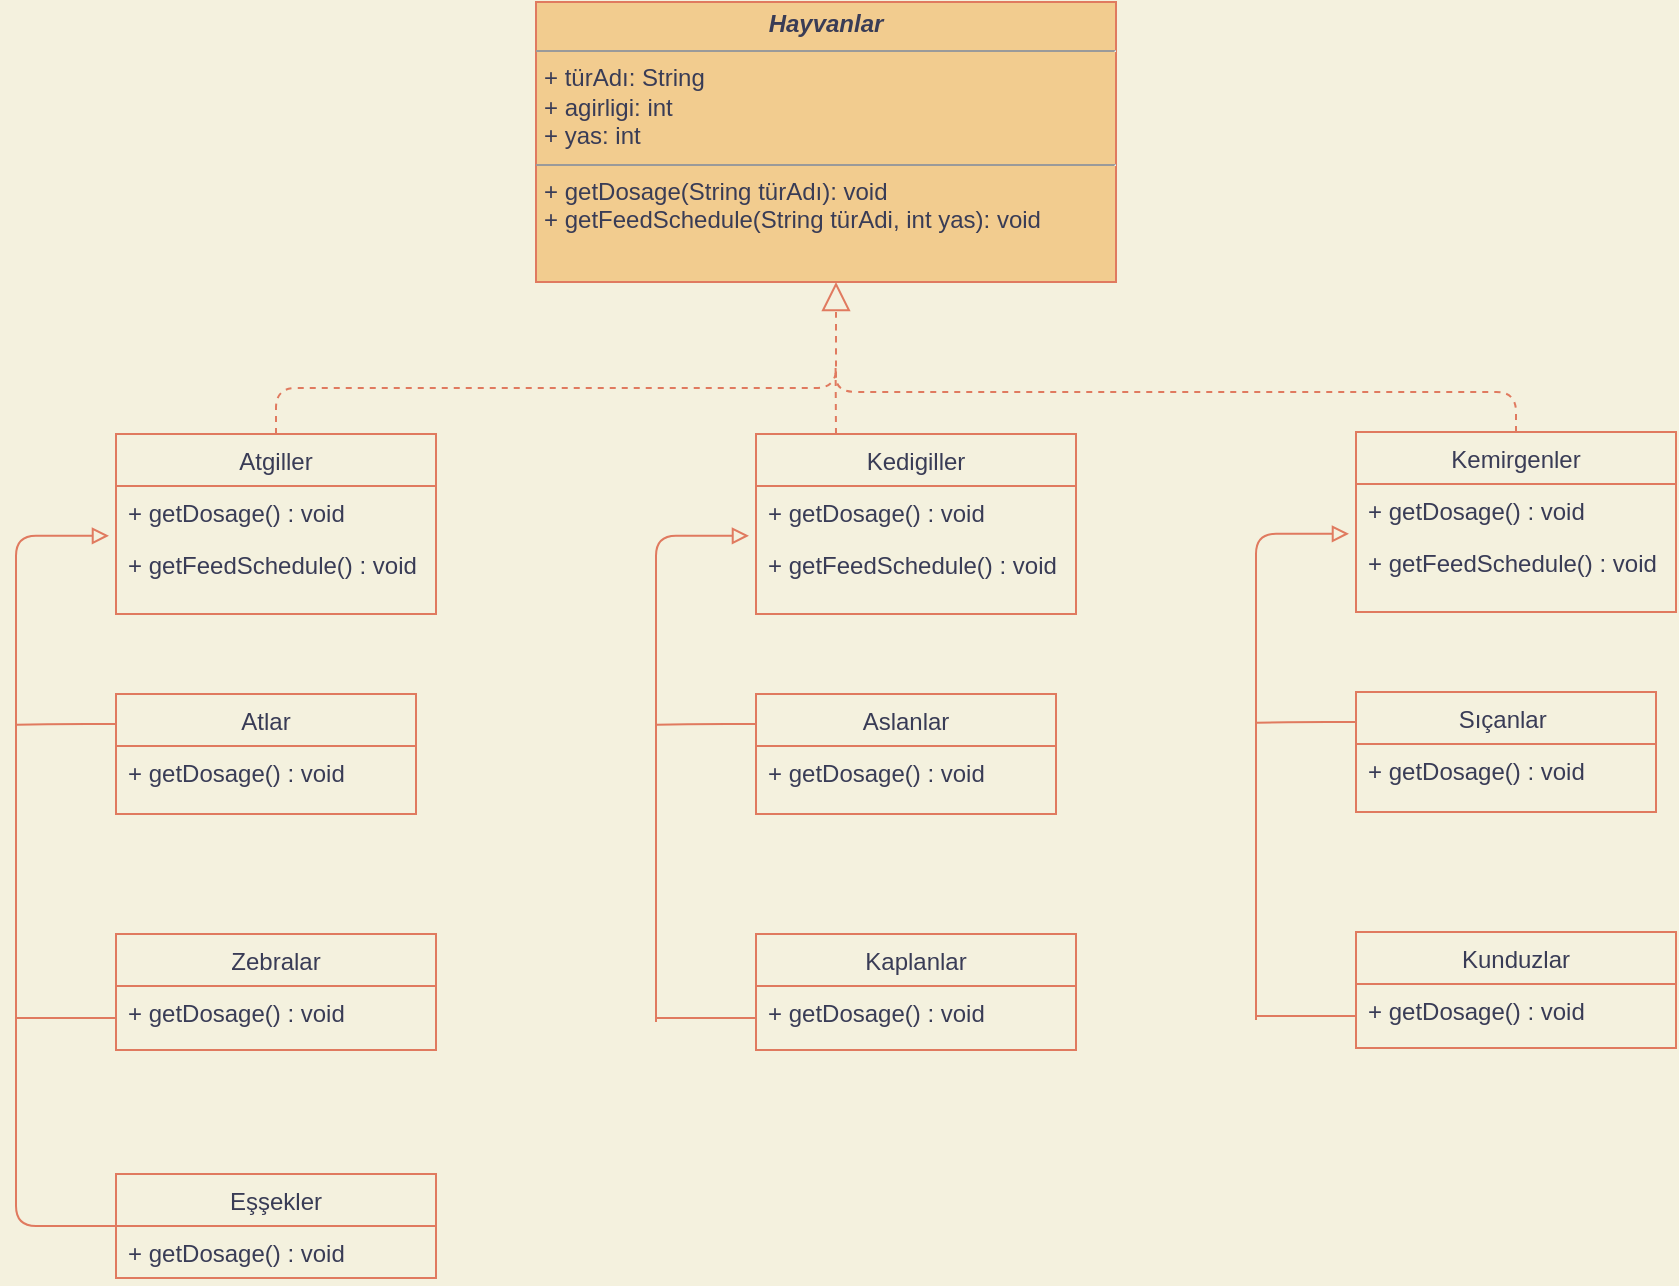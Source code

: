 <mxfile version="16.1.0" type="github">
  <diagram id="C5RBs43oDa-KdzZeNtuy" name="Page-1">
    <mxGraphModel dx="798" dy="628" grid="1" gridSize="10" guides="1" tooltips="1" connect="1" arrows="1" fold="1" page="1" pageScale="1" pageWidth="827" pageHeight="1169" background="#F4F1DE" math="0" shadow="0">
      <root>
        <mxCell id="WIyWlLk6GJQsqaUBKTNV-0" />
        <mxCell id="WIyWlLk6GJQsqaUBKTNV-1" parent="WIyWlLk6GJQsqaUBKTNV-0" />
        <mxCell id="Jiz3Jah6Fn_Ts5rbJkTE-354" value="&lt;p style=&quot;margin: 0px ; margin-top: 4px ; text-align: center&quot;&gt;&lt;b&gt;&lt;i&gt;Hayvanlar&lt;/i&gt;&lt;/b&gt;&lt;/p&gt;&lt;hr size=&quot;1&quot;&gt;&lt;p style=&quot;margin: 0px ; margin-left: 4px&quot;&gt;+ türAdı: String&lt;br&gt;+ agirligi: int&lt;/p&gt;&lt;p style=&quot;margin: 0px ; margin-left: 4px&quot;&gt;+ yas: int&lt;/p&gt;&lt;hr size=&quot;1&quot;&gt;&lt;p style=&quot;margin: 0px ; margin-left: 4px&quot;&gt;+ getDosage(String türAdı): void&lt;br&gt;+ getFeedSchedule(String türAdi, int yas): void&lt;/p&gt;" style="verticalAlign=top;align=left;overflow=fill;fontSize=12;fontFamily=Helvetica;html=1;fillColor=#F2CC8F;strokeColor=#E07A5F;fontColor=#393C56;" vertex="1" parent="WIyWlLk6GJQsqaUBKTNV-1">
          <mxGeometry x="310" y="20" width="290" height="140" as="geometry" />
        </mxCell>
        <mxCell id="Jiz3Jah6Fn_Ts5rbJkTE-392" value="" style="group" vertex="1" connectable="0" parent="WIyWlLk6GJQsqaUBKTNV-1">
          <mxGeometry x="50" y="236" width="210" height="422" as="geometry" />
        </mxCell>
        <mxCell id="Jiz3Jah6Fn_Ts5rbJkTE-370" value="Atgiller" style="swimlane;fontStyle=0;childLayout=stackLayout;horizontal=1;startSize=26;fillColor=none;horizontalStack=0;resizeParent=1;resizeParentMax=0;resizeLast=0;collapsible=1;marginBottom=0;strokeColor=#E07A5F;fontColor=#393C56;" vertex="1" parent="Jiz3Jah6Fn_Ts5rbJkTE-392">
          <mxGeometry x="50" width="160" height="90" as="geometry" />
        </mxCell>
        <mxCell id="Jiz3Jah6Fn_Ts5rbJkTE-371" value="+ getDosage() : void" style="text;strokeColor=none;fillColor=none;align=left;verticalAlign=top;spacingLeft=4;spacingRight=4;overflow=hidden;rotatable=0;points=[[0,0.5],[1,0.5]];portConstraint=eastwest;fontColor=#393C56;" vertex="1" parent="Jiz3Jah6Fn_Ts5rbJkTE-370">
          <mxGeometry y="26" width="160" height="26" as="geometry" />
        </mxCell>
        <mxCell id="Jiz3Jah6Fn_Ts5rbJkTE-372" value="+ getFeedSchedule() : void" style="text;strokeColor=none;fillColor=none;align=left;verticalAlign=top;spacingLeft=4;spacingRight=4;overflow=hidden;rotatable=0;points=[[0,0.5],[1,0.5]];portConstraint=eastwest;fontColor=#393C56;" vertex="1" parent="Jiz3Jah6Fn_Ts5rbJkTE-370">
          <mxGeometry y="52" width="160" height="38" as="geometry" />
        </mxCell>
        <mxCell id="Jiz3Jah6Fn_Ts5rbJkTE-388" style="edgeStyle=orthogonalEdgeStyle;curved=0;rounded=1;sketch=0;orthogonalLoop=1;jettySize=auto;html=1;exitX=0;exitY=0.25;exitDx=0;exitDy=0;fontColor=#393C56;endArrow=none;endFill=0;strokeColor=#E07A5F;fillColor=#F2CC8F;" edge="1" parent="Jiz3Jah6Fn_Ts5rbJkTE-392" source="Jiz3Jah6Fn_Ts5rbJkTE-376">
          <mxGeometry relative="1" as="geometry">
            <mxPoint y="145.333" as="targetPoint" />
          </mxGeometry>
        </mxCell>
        <mxCell id="Jiz3Jah6Fn_Ts5rbJkTE-376" value="Atlar" style="swimlane;fontStyle=0;childLayout=stackLayout;horizontal=1;startSize=26;fillColor=none;horizontalStack=0;resizeParent=1;resizeParentMax=0;resizeLast=0;collapsible=1;marginBottom=0;strokeColor=#E07A5F;fontColor=#393C56;" vertex="1" parent="Jiz3Jah6Fn_Ts5rbJkTE-392">
          <mxGeometry x="50" y="130" width="150" height="60" as="geometry" />
        </mxCell>
        <mxCell id="Jiz3Jah6Fn_Ts5rbJkTE-377" value="+ getDosage() : void" style="text;strokeColor=none;fillColor=none;align=left;verticalAlign=top;spacingLeft=4;spacingRight=4;overflow=hidden;rotatable=0;points=[[0,0.5],[1,0.5]];portConstraint=eastwest;fontColor=#393C56;" vertex="1" parent="Jiz3Jah6Fn_Ts5rbJkTE-376">
          <mxGeometry y="26" width="150" height="34" as="geometry" />
        </mxCell>
        <mxCell id="Jiz3Jah6Fn_Ts5rbJkTE-379" value="Zebralar" style="swimlane;fontStyle=0;childLayout=stackLayout;horizontal=1;startSize=26;fillColor=none;horizontalStack=0;resizeParent=1;resizeParentMax=0;resizeLast=0;collapsible=1;marginBottom=0;strokeColor=#E07A5F;fontColor=#393C56;" vertex="1" parent="Jiz3Jah6Fn_Ts5rbJkTE-392">
          <mxGeometry x="50" y="250" width="160" height="58" as="geometry" />
        </mxCell>
        <mxCell id="Jiz3Jah6Fn_Ts5rbJkTE-380" value="+ getDosage() : void" style="text;strokeColor=none;fillColor=none;align=left;verticalAlign=top;spacingLeft=4;spacingRight=4;overflow=hidden;rotatable=0;points=[[0,0.5],[1,0.5]];portConstraint=eastwest;fontColor=#393C56;" vertex="1" parent="Jiz3Jah6Fn_Ts5rbJkTE-379">
          <mxGeometry y="26" width="160" height="32" as="geometry" />
        </mxCell>
        <mxCell id="Jiz3Jah6Fn_Ts5rbJkTE-386" style="edgeStyle=orthogonalEdgeStyle;curved=0;rounded=1;sketch=0;orthogonalLoop=1;jettySize=auto;html=1;exitX=0;exitY=0.5;exitDx=0;exitDy=0;fontColor=#393C56;endArrow=block;endFill=0;strokeColor=#E07A5F;fillColor=#F2CC8F;entryX=-0.022;entryY=0.957;entryDx=0;entryDy=0;entryPerimeter=0;" edge="1" parent="Jiz3Jah6Fn_Ts5rbJkTE-392" source="Jiz3Jah6Fn_Ts5rbJkTE-382" target="Jiz3Jah6Fn_Ts5rbJkTE-371">
          <mxGeometry relative="1" as="geometry">
            <mxPoint x="10" y="50" as="targetPoint" />
            <Array as="points">
              <mxPoint y="396" />
              <mxPoint y="51" />
            </Array>
          </mxGeometry>
        </mxCell>
        <mxCell id="Jiz3Jah6Fn_Ts5rbJkTE-382" value="Eşşekler" style="swimlane;fontStyle=0;childLayout=stackLayout;horizontal=1;startSize=26;fillColor=none;horizontalStack=0;resizeParent=1;resizeParentMax=0;resizeLast=0;collapsible=1;marginBottom=0;strokeColor=#E07A5F;fontColor=#393C56;" vertex="1" parent="Jiz3Jah6Fn_Ts5rbJkTE-392">
          <mxGeometry x="50" y="370" width="160" height="52" as="geometry" />
        </mxCell>
        <mxCell id="Jiz3Jah6Fn_Ts5rbJkTE-383" value="+ getDosage() : void" style="text;strokeColor=none;fillColor=none;align=left;verticalAlign=top;spacingLeft=4;spacingRight=4;overflow=hidden;rotatable=0;points=[[0,0.5],[1,0.5]];portConstraint=eastwest;fontColor=#393C56;" vertex="1" parent="Jiz3Jah6Fn_Ts5rbJkTE-382">
          <mxGeometry y="26" width="160" height="26" as="geometry" />
        </mxCell>
        <mxCell id="Jiz3Jah6Fn_Ts5rbJkTE-387" style="edgeStyle=orthogonalEdgeStyle;curved=0;rounded=1;sketch=0;orthogonalLoop=1;jettySize=auto;html=1;exitX=0;exitY=0.5;exitDx=0;exitDy=0;fontColor=#393C56;endArrow=none;endFill=0;strokeColor=#E07A5F;fillColor=#F2CC8F;" edge="1" parent="Jiz3Jah6Fn_Ts5rbJkTE-392" source="Jiz3Jah6Fn_Ts5rbJkTE-380">
          <mxGeometry relative="1" as="geometry">
            <mxPoint y="292" as="targetPoint" />
          </mxGeometry>
        </mxCell>
        <mxCell id="Jiz3Jah6Fn_Ts5rbJkTE-406" value="" style="group" vertex="1" connectable="0" parent="WIyWlLk6GJQsqaUBKTNV-1">
          <mxGeometry x="370" y="236" width="210" height="308" as="geometry" />
        </mxCell>
        <mxCell id="Jiz3Jah6Fn_Ts5rbJkTE-394" value="Kedigiller" style="swimlane;fontStyle=0;childLayout=stackLayout;horizontal=1;startSize=26;fillColor=none;horizontalStack=0;resizeParent=1;resizeParentMax=0;resizeLast=0;collapsible=1;marginBottom=0;strokeColor=#E07A5F;fontColor=#393C56;" vertex="1" parent="Jiz3Jah6Fn_Ts5rbJkTE-406">
          <mxGeometry x="50" width="160" height="90" as="geometry" />
        </mxCell>
        <mxCell id="Jiz3Jah6Fn_Ts5rbJkTE-395" value="+ getDosage() : void" style="text;strokeColor=none;fillColor=none;align=left;verticalAlign=top;spacingLeft=4;spacingRight=4;overflow=hidden;rotatable=0;points=[[0,0.5],[1,0.5]];portConstraint=eastwest;fontColor=#393C56;" vertex="1" parent="Jiz3Jah6Fn_Ts5rbJkTE-394">
          <mxGeometry y="26" width="160" height="26" as="geometry" />
        </mxCell>
        <mxCell id="Jiz3Jah6Fn_Ts5rbJkTE-396" value="+ getFeedSchedule() : void" style="text;strokeColor=none;fillColor=none;align=left;verticalAlign=top;spacingLeft=4;spacingRight=4;overflow=hidden;rotatable=0;points=[[0,0.5],[1,0.5]];portConstraint=eastwest;fontColor=#393C56;" vertex="1" parent="Jiz3Jah6Fn_Ts5rbJkTE-394">
          <mxGeometry y="52" width="160" height="38" as="geometry" />
        </mxCell>
        <mxCell id="Jiz3Jah6Fn_Ts5rbJkTE-397" style="edgeStyle=orthogonalEdgeStyle;curved=0;rounded=1;sketch=0;orthogonalLoop=1;jettySize=auto;html=1;exitX=0;exitY=0.25;exitDx=0;exitDy=0;fontColor=#393C56;endArrow=none;endFill=0;strokeColor=#E07A5F;fillColor=#F2CC8F;" edge="1" parent="Jiz3Jah6Fn_Ts5rbJkTE-406" source="Jiz3Jah6Fn_Ts5rbJkTE-398">
          <mxGeometry relative="1" as="geometry">
            <mxPoint y="145.333" as="targetPoint" />
          </mxGeometry>
        </mxCell>
        <mxCell id="Jiz3Jah6Fn_Ts5rbJkTE-398" value="Aslanlar" style="swimlane;fontStyle=0;childLayout=stackLayout;horizontal=1;startSize=26;fillColor=none;horizontalStack=0;resizeParent=1;resizeParentMax=0;resizeLast=0;collapsible=1;marginBottom=0;strokeColor=#E07A5F;fontColor=#393C56;" vertex="1" parent="Jiz3Jah6Fn_Ts5rbJkTE-406">
          <mxGeometry x="50" y="130" width="150" height="60" as="geometry" />
        </mxCell>
        <mxCell id="Jiz3Jah6Fn_Ts5rbJkTE-399" value="+ getDosage() : void" style="text;strokeColor=none;fillColor=none;align=left;verticalAlign=top;spacingLeft=4;spacingRight=4;overflow=hidden;rotatable=0;points=[[0,0.5],[1,0.5]];portConstraint=eastwest;fontColor=#393C56;" vertex="1" parent="Jiz3Jah6Fn_Ts5rbJkTE-398">
          <mxGeometry y="26" width="150" height="34" as="geometry" />
        </mxCell>
        <mxCell id="Jiz3Jah6Fn_Ts5rbJkTE-400" value="Kaplanlar" style="swimlane;fontStyle=0;childLayout=stackLayout;horizontal=1;startSize=26;fillColor=none;horizontalStack=0;resizeParent=1;resizeParentMax=0;resizeLast=0;collapsible=1;marginBottom=0;strokeColor=#E07A5F;fontColor=#393C56;" vertex="1" parent="Jiz3Jah6Fn_Ts5rbJkTE-406">
          <mxGeometry x="50" y="250" width="160" height="58" as="geometry" />
        </mxCell>
        <mxCell id="Jiz3Jah6Fn_Ts5rbJkTE-401" value="+ getDosage() : void" style="text;strokeColor=none;fillColor=none;align=left;verticalAlign=top;spacingLeft=4;spacingRight=4;overflow=hidden;rotatable=0;points=[[0,0.5],[1,0.5]];portConstraint=eastwest;fontColor=#393C56;" vertex="1" parent="Jiz3Jah6Fn_Ts5rbJkTE-400">
          <mxGeometry y="26" width="160" height="32" as="geometry" />
        </mxCell>
        <mxCell id="Jiz3Jah6Fn_Ts5rbJkTE-402" style="edgeStyle=orthogonalEdgeStyle;curved=0;rounded=1;sketch=0;orthogonalLoop=1;jettySize=auto;html=1;fontColor=#393C56;endArrow=block;endFill=0;strokeColor=#E07A5F;fillColor=#F2CC8F;entryX=-0.022;entryY=0.957;entryDx=0;entryDy=0;entryPerimeter=0;" edge="1" parent="Jiz3Jah6Fn_Ts5rbJkTE-406" target="Jiz3Jah6Fn_Ts5rbJkTE-395">
          <mxGeometry relative="1" as="geometry">
            <mxPoint x="10" y="50" as="targetPoint" />
            <Array as="points">
              <mxPoint y="51" />
            </Array>
            <mxPoint y="294" as="sourcePoint" />
          </mxGeometry>
        </mxCell>
        <mxCell id="Jiz3Jah6Fn_Ts5rbJkTE-405" style="edgeStyle=orthogonalEdgeStyle;curved=0;rounded=1;sketch=0;orthogonalLoop=1;jettySize=auto;html=1;exitX=0;exitY=0.5;exitDx=0;exitDy=0;fontColor=#393C56;endArrow=none;endFill=0;strokeColor=#E07A5F;fillColor=#F2CC8F;" edge="1" parent="Jiz3Jah6Fn_Ts5rbJkTE-406" source="Jiz3Jah6Fn_Ts5rbJkTE-401">
          <mxGeometry relative="1" as="geometry">
            <mxPoint y="292" as="targetPoint" />
          </mxGeometry>
        </mxCell>
        <mxCell id="Jiz3Jah6Fn_Ts5rbJkTE-407" value="" style="group" vertex="1" connectable="0" parent="WIyWlLk6GJQsqaUBKTNV-1">
          <mxGeometry x="670" y="235" width="210" height="308" as="geometry" />
        </mxCell>
        <mxCell id="Jiz3Jah6Fn_Ts5rbJkTE-408" value="Kemirgenler" style="swimlane;fontStyle=0;childLayout=stackLayout;horizontal=1;startSize=26;fillColor=none;horizontalStack=0;resizeParent=1;resizeParentMax=0;resizeLast=0;collapsible=1;marginBottom=0;strokeColor=#E07A5F;fontColor=#393C56;" vertex="1" parent="Jiz3Jah6Fn_Ts5rbJkTE-407">
          <mxGeometry x="50" width="160" height="90" as="geometry" />
        </mxCell>
        <mxCell id="Jiz3Jah6Fn_Ts5rbJkTE-409" value="+ getDosage() : void" style="text;strokeColor=none;fillColor=none;align=left;verticalAlign=top;spacingLeft=4;spacingRight=4;overflow=hidden;rotatable=0;points=[[0,0.5],[1,0.5]];portConstraint=eastwest;fontColor=#393C56;" vertex="1" parent="Jiz3Jah6Fn_Ts5rbJkTE-408">
          <mxGeometry y="26" width="160" height="26" as="geometry" />
        </mxCell>
        <mxCell id="Jiz3Jah6Fn_Ts5rbJkTE-410" value="+ getFeedSchedule() : void" style="text;strokeColor=none;fillColor=none;align=left;verticalAlign=top;spacingLeft=4;spacingRight=4;overflow=hidden;rotatable=0;points=[[0,0.5],[1,0.5]];portConstraint=eastwest;fontColor=#393C56;" vertex="1" parent="Jiz3Jah6Fn_Ts5rbJkTE-408">
          <mxGeometry y="52" width="160" height="38" as="geometry" />
        </mxCell>
        <mxCell id="Jiz3Jah6Fn_Ts5rbJkTE-411" style="edgeStyle=orthogonalEdgeStyle;curved=0;rounded=1;sketch=0;orthogonalLoop=1;jettySize=auto;html=1;exitX=0;exitY=0.25;exitDx=0;exitDy=0;fontColor=#393C56;endArrow=none;endFill=0;strokeColor=#E07A5F;fillColor=#F2CC8F;" edge="1" parent="Jiz3Jah6Fn_Ts5rbJkTE-407" source="Jiz3Jah6Fn_Ts5rbJkTE-412">
          <mxGeometry relative="1" as="geometry">
            <mxPoint y="145.333" as="targetPoint" />
          </mxGeometry>
        </mxCell>
        <mxCell id="Jiz3Jah6Fn_Ts5rbJkTE-412" value="Sıçanlar " style="swimlane;fontStyle=0;childLayout=stackLayout;horizontal=1;startSize=26;fillColor=none;horizontalStack=0;resizeParent=1;resizeParentMax=0;resizeLast=0;collapsible=1;marginBottom=0;strokeColor=#E07A5F;fontColor=#393C56;" vertex="1" parent="Jiz3Jah6Fn_Ts5rbJkTE-407">
          <mxGeometry x="50" y="130" width="150" height="60" as="geometry" />
        </mxCell>
        <mxCell id="Jiz3Jah6Fn_Ts5rbJkTE-413" value="+ getDosage() : void" style="text;strokeColor=none;fillColor=none;align=left;verticalAlign=top;spacingLeft=4;spacingRight=4;overflow=hidden;rotatable=0;points=[[0,0.5],[1,0.5]];portConstraint=eastwest;fontColor=#393C56;" vertex="1" parent="Jiz3Jah6Fn_Ts5rbJkTE-412">
          <mxGeometry y="26" width="150" height="34" as="geometry" />
        </mxCell>
        <mxCell id="Jiz3Jah6Fn_Ts5rbJkTE-414" value="Kunduzlar" style="swimlane;fontStyle=0;childLayout=stackLayout;horizontal=1;startSize=26;fillColor=none;horizontalStack=0;resizeParent=1;resizeParentMax=0;resizeLast=0;collapsible=1;marginBottom=0;strokeColor=#E07A5F;fontColor=#393C56;" vertex="1" parent="Jiz3Jah6Fn_Ts5rbJkTE-407">
          <mxGeometry x="50" y="250" width="160" height="58" as="geometry" />
        </mxCell>
        <mxCell id="Jiz3Jah6Fn_Ts5rbJkTE-415" value="+ getDosage() : void" style="text;strokeColor=none;fillColor=none;align=left;verticalAlign=top;spacingLeft=4;spacingRight=4;overflow=hidden;rotatable=0;points=[[0,0.5],[1,0.5]];portConstraint=eastwest;fontColor=#393C56;" vertex="1" parent="Jiz3Jah6Fn_Ts5rbJkTE-414">
          <mxGeometry y="26" width="160" height="32" as="geometry" />
        </mxCell>
        <mxCell id="Jiz3Jah6Fn_Ts5rbJkTE-416" style="edgeStyle=orthogonalEdgeStyle;curved=0;rounded=1;sketch=0;orthogonalLoop=1;jettySize=auto;html=1;fontColor=#393C56;endArrow=block;endFill=0;strokeColor=#E07A5F;fillColor=#F2CC8F;entryX=-0.022;entryY=0.957;entryDx=0;entryDy=0;entryPerimeter=0;" edge="1" parent="Jiz3Jah6Fn_Ts5rbJkTE-407" target="Jiz3Jah6Fn_Ts5rbJkTE-409">
          <mxGeometry relative="1" as="geometry">
            <mxPoint x="10" y="50" as="targetPoint" />
            <Array as="points">
              <mxPoint y="51" />
            </Array>
            <mxPoint y="294" as="sourcePoint" />
          </mxGeometry>
        </mxCell>
        <mxCell id="Jiz3Jah6Fn_Ts5rbJkTE-417" style="edgeStyle=orthogonalEdgeStyle;curved=0;rounded=1;sketch=0;orthogonalLoop=1;jettySize=auto;html=1;exitX=0;exitY=0.5;exitDx=0;exitDy=0;fontColor=#393C56;endArrow=none;endFill=0;strokeColor=#E07A5F;fillColor=#F2CC8F;" edge="1" parent="Jiz3Jah6Fn_Ts5rbJkTE-407" source="Jiz3Jah6Fn_Ts5rbJkTE-415">
          <mxGeometry relative="1" as="geometry">
            <mxPoint y="292" as="targetPoint" />
          </mxGeometry>
        </mxCell>
        <mxCell id="Jiz3Jah6Fn_Ts5rbJkTE-419" value="" style="endArrow=block;dashed=1;endFill=0;endSize=12;html=1;rounded=1;sketch=0;fontColor=#393C56;strokeColor=#E07A5F;fillColor=#F2CC8F;curved=0;" edge="1" parent="WIyWlLk6GJQsqaUBKTNV-1">
          <mxGeometry width="160" relative="1" as="geometry">
            <mxPoint x="460" y="190" as="sourcePoint" />
            <mxPoint x="460" y="160" as="targetPoint" />
            <Array as="points">
              <mxPoint x="460" y="180" />
            </Array>
          </mxGeometry>
        </mxCell>
        <mxCell id="Jiz3Jah6Fn_Ts5rbJkTE-421" style="edgeStyle=orthogonalEdgeStyle;curved=0;rounded=1;sketch=0;orthogonalLoop=1;jettySize=auto;html=1;exitX=0.25;exitY=0;exitDx=0;exitDy=0;dashed=1;fontColor=#393C56;endArrow=none;endFill=0;strokeColor=#E07A5F;fillColor=#F2CC8F;" edge="1" parent="WIyWlLk6GJQsqaUBKTNV-1" source="Jiz3Jah6Fn_Ts5rbJkTE-394">
          <mxGeometry relative="1" as="geometry">
            <mxPoint x="459.778" y="200" as="targetPoint" />
          </mxGeometry>
        </mxCell>
        <mxCell id="Jiz3Jah6Fn_Ts5rbJkTE-422" style="edgeStyle=orthogonalEdgeStyle;curved=0;rounded=1;sketch=0;orthogonalLoop=1;jettySize=auto;html=1;exitX=0.5;exitY=0;exitDx=0;exitDy=0;dashed=1;fontColor=#393C56;endArrow=none;endFill=0;strokeColor=#E07A5F;fillColor=#F2CC8F;" edge="1" parent="WIyWlLk6GJQsqaUBKTNV-1" source="Jiz3Jah6Fn_Ts5rbJkTE-408">
          <mxGeometry relative="1" as="geometry">
            <mxPoint x="460" y="200" as="targetPoint" />
            <Array as="points">
              <mxPoint x="800" y="215" />
              <mxPoint x="460" y="215" />
            </Array>
          </mxGeometry>
        </mxCell>
        <mxCell id="Jiz3Jah6Fn_Ts5rbJkTE-423" style="edgeStyle=orthogonalEdgeStyle;curved=0;rounded=1;sketch=0;orthogonalLoop=1;jettySize=auto;html=1;exitX=0.5;exitY=0;exitDx=0;exitDy=0;dashed=1;fontColor=#393C56;endArrow=none;endFill=0;strokeColor=#E07A5F;fillColor=#F2CC8F;" edge="1" parent="WIyWlLk6GJQsqaUBKTNV-1" source="Jiz3Jah6Fn_Ts5rbJkTE-370">
          <mxGeometry relative="1" as="geometry">
            <mxPoint x="460" y="180" as="targetPoint" />
            <Array as="points">
              <mxPoint x="180" y="213" />
              <mxPoint x="460" y="213" />
              <mxPoint x="460" y="190" />
            </Array>
          </mxGeometry>
        </mxCell>
      </root>
    </mxGraphModel>
  </diagram>
</mxfile>
